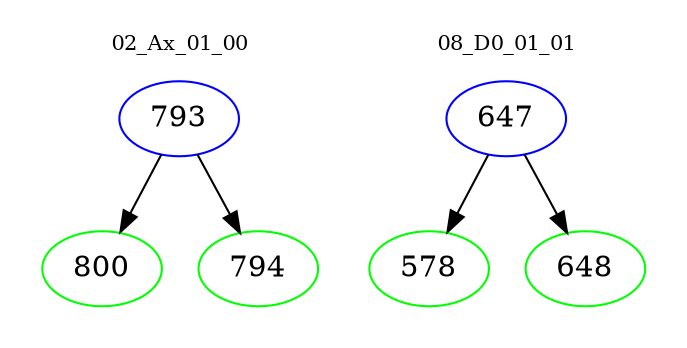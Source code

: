 digraph{
subgraph cluster_0 {
color = white
label = "02_Ax_01_00";
fontsize=10;
T0_793 [label="793", color="blue"]
T0_793 -> T0_800 [color="black"]
T0_800 [label="800", color="green"]
T0_793 -> T0_794 [color="black"]
T0_794 [label="794", color="green"]
}
subgraph cluster_1 {
color = white
label = "08_D0_01_01";
fontsize=10;
T1_647 [label="647", color="blue"]
T1_647 -> T1_578 [color="black"]
T1_578 [label="578", color="green"]
T1_647 -> T1_648 [color="black"]
T1_648 [label="648", color="green"]
}
}
